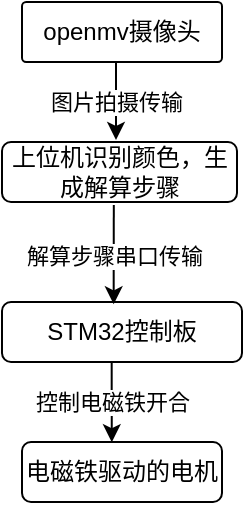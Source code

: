 <mxfile version="14.2.9" type="github">
  <diagram id="YhctxddTNXVw_L7Siyhk" name="Page-1">
    <mxGraphModel dx="511" dy="219" grid="1" gridSize="10" guides="1" tooltips="1" connect="1" arrows="1" fold="1" page="1" pageScale="1" pageWidth="827" pageHeight="1169" math="0" shadow="0">
      <root>
        <mxCell id="0" />
        <mxCell id="1" parent="0" />
        <mxCell id="TVRRbZ8v0VUgyZd-Qh-u-1" value="STM32控制板" style="rounded=1;whiteSpace=wrap;html=1;" parent="1" vertex="1">
          <mxGeometry x="385" y="200" width="120" height="30" as="geometry" />
        </mxCell>
        <mxCell id="TVRRbZ8v0VUgyZd-Qh-u-2" value="电磁铁驱动的电机" style="rounded=1;whiteSpace=wrap;html=1;" parent="1" vertex="1">
          <mxGeometry x="395" y="270" width="100" height="30" as="geometry" />
        </mxCell>
        <mxCell id="TVRRbZ8v0VUgyZd-Qh-u-3" value="openmv摄像头" style="rounded=1;whiteSpace=wrap;html=1;arcSize=7;" parent="1" vertex="1">
          <mxGeometry x="395" y="50" width="100" height="30" as="geometry" />
        </mxCell>
        <mxCell id="TVRRbZ8v0VUgyZd-Qh-u-4" value="上位机识别颜色，生成解算步骤" style="rounded=1;whiteSpace=wrap;html=1;" parent="1" vertex="1">
          <mxGeometry x="385" y="120" width="117.5" height="30" as="geometry" />
        </mxCell>
        <mxCell id="TVRRbZ8v0VUgyZd-Qh-u-6" value="图片拍摄传输" style="endArrow=classic;html=1;" parent="1" edge="1">
          <mxGeometry x="0.026" relative="1" as="geometry">
            <mxPoint x="442" y="80" as="sourcePoint" />
            <mxPoint x="442" y="119" as="targetPoint" />
            <Array as="points">
              <mxPoint x="442" y="119" />
            </Array>
            <mxPoint as="offset" />
          </mxGeometry>
        </mxCell>
        <mxCell id="TVRRbZ8v0VUgyZd-Qh-u-12" value="" style="endArrow=classic;html=1;exitX=0.44;exitY=1.049;exitDx=0;exitDy=0;exitPerimeter=0;entryX=0.457;entryY=0.038;entryDx=0;entryDy=0;entryPerimeter=0;" parent="1" edge="1">
          <mxGeometry relative="1" as="geometry">
            <mxPoint x="440.9" y="151.47" as="sourcePoint" />
            <mxPoint x="440.84" y="201.14" as="targetPoint" />
          </mxGeometry>
        </mxCell>
        <mxCell id="TVRRbZ8v0VUgyZd-Qh-u-13" value="解算步骤串口传输" style="edgeLabel;resizable=0;html=1;align=center;verticalAlign=middle;" parent="TVRRbZ8v0VUgyZd-Qh-u-12" connectable="0" vertex="1">
          <mxGeometry relative="1" as="geometry" />
        </mxCell>
        <mxCell id="TVRRbZ8v0VUgyZd-Qh-u-17" value="" style="endArrow=classic;html=1;exitX=0.457;exitY=1.003;exitDx=0;exitDy=0;exitPerimeter=0;entryX=0.449;entryY=0.003;entryDx=0;entryDy=0;entryPerimeter=0;" parent="1" source="TVRRbZ8v0VUgyZd-Qh-u-1" target="TVRRbZ8v0VUgyZd-Qh-u-2" edge="1">
          <mxGeometry relative="1" as="geometry">
            <mxPoint x="390" y="200" as="sourcePoint" />
            <mxPoint x="550" y="200" as="targetPoint" />
          </mxGeometry>
        </mxCell>
        <mxCell id="TVRRbZ8v0VUgyZd-Qh-u-18" value="控制电磁铁开合" style="edgeLabel;resizable=0;html=1;align=center;verticalAlign=middle;" parent="TVRRbZ8v0VUgyZd-Qh-u-17" connectable="0" vertex="1">
          <mxGeometry relative="1" as="geometry" />
        </mxCell>
      </root>
    </mxGraphModel>
  </diagram>
</mxfile>
